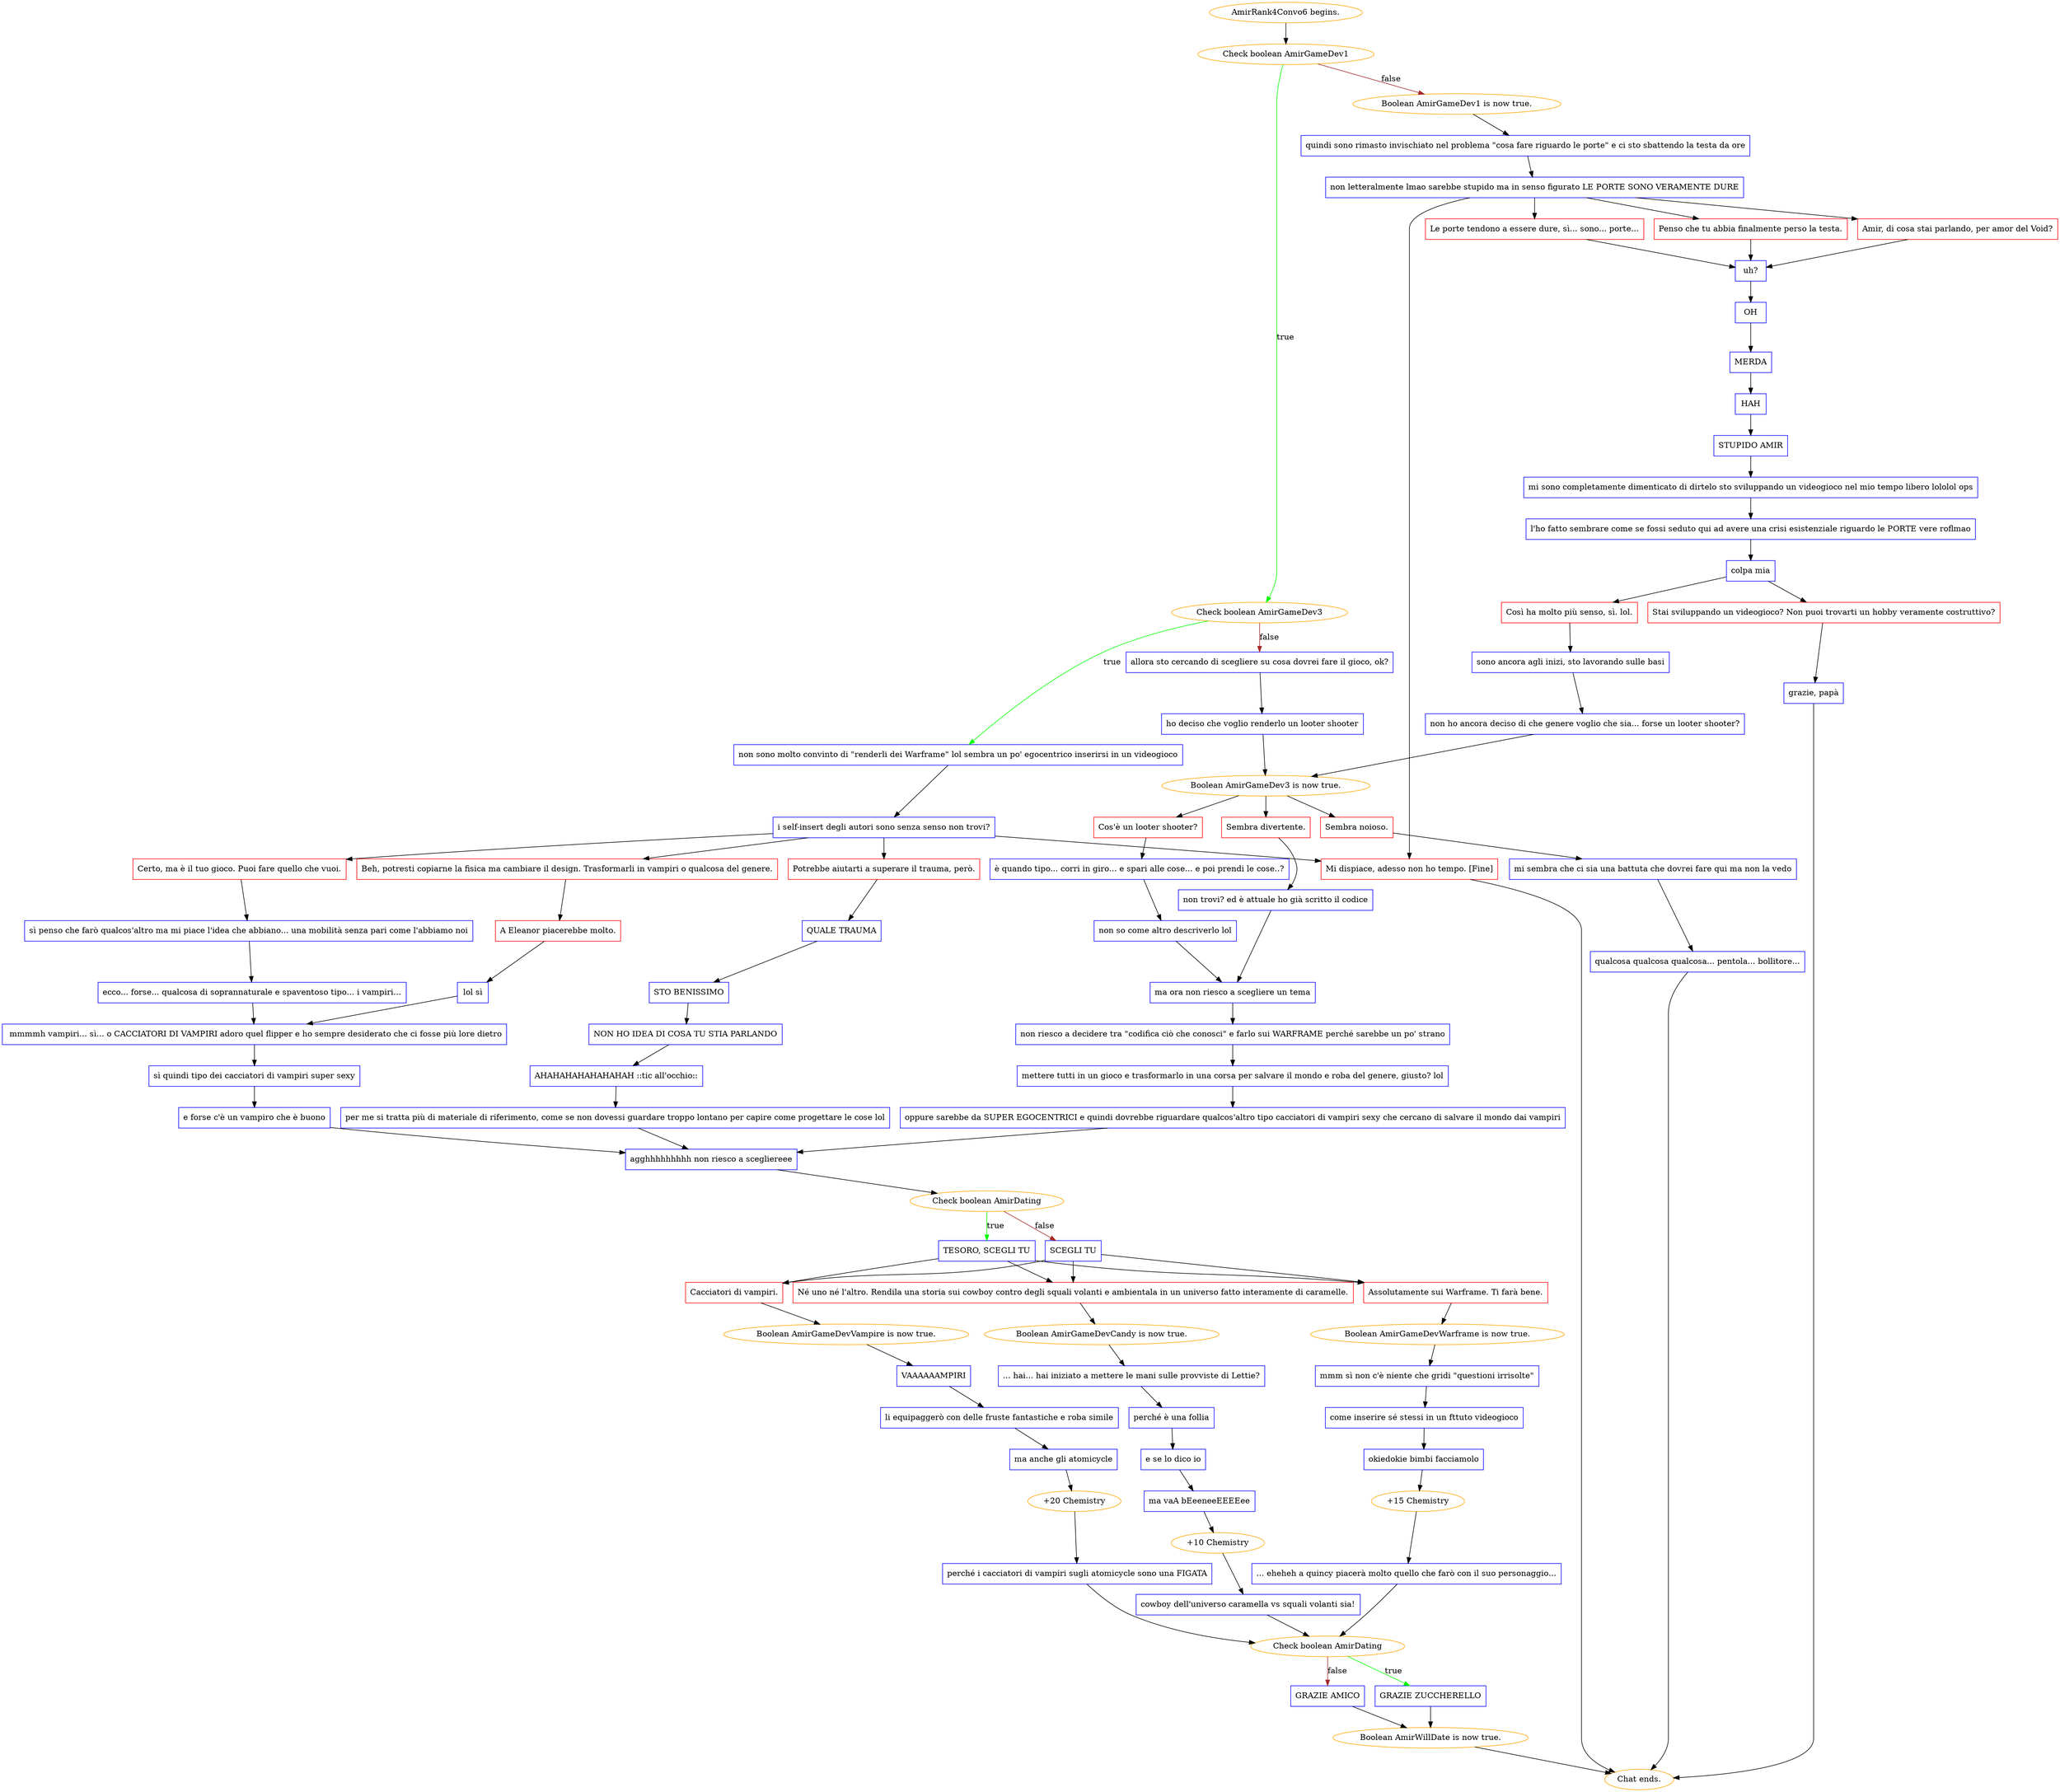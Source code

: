 digraph {
	"AmirRank4Convo6 begins." [color=orange];
		"AmirRank4Convo6 begins." -> j3779788990;
	j3779788990 [label="Check boolean AmirGameDev1",color=orange];
		j3779788990 -> j207560013 [label=true,color=green];
		j3779788990 -> j3678805445 [label=false,color=brown];
	j207560013 [label="Check boolean AmirGameDev3",color=orange];
		j207560013 -> j3053197693 [label=true,color=green];
		j207560013 -> j265727132 [label=false,color=brown];
	j3678805445 [label="Boolean AmirGameDev1 is now true.",color=orange];
		j3678805445 -> j2149882784;
	j3053197693 [label="non sono molto convinto di \"renderli dei Warframe\" lol sembra un po' egocentrico inserirsi in un videogioco",shape=box,color=blue];
		j3053197693 -> j518070927;
	j265727132 [label="allora sto cercando di scegliere su cosa dovrei fare il gioco, ok?",shape=box,color=blue];
		j265727132 -> j787840092;
	j2149882784 [label="quindi sono rimasto invischiato nel problema \"cosa fare riguardo le porte\" e ci sto sbattendo la testa da ore",shape=box,color=blue];
		j2149882784 -> j3532940095;
	j518070927 [label="i self-insert degli autori sono senza senso non trovi?",shape=box,color=blue];
		j518070927 -> j2231660071;
		j518070927 -> j4224285896;
		j518070927 -> j2168953250;
		j518070927 -> j802221427;
	j787840092 [label="ho deciso che voglio renderlo un looter shooter",shape=box,color=blue];
		j787840092 -> j3634123511;
	j3532940095 [label="non letteralmente lmao sarebbe stupido ma in senso figurato LE PORTE SONO VERAMENTE DURE",shape=box,color=blue];
		j3532940095 -> j3512855156;
		j3532940095 -> j2664168047;
		j3532940095 -> j915510112;
		j3532940095 -> j802221427;
	j2231660071 [label="Beh, potresti copiarne la fisica ma cambiare il design. Trasformarli in vampiri o qualcosa del genere.",shape=box,color=red];
		j2231660071 -> j983465537;
	j4224285896 [label="Certo, ma è il tuo gioco. Puoi fare quello che vuoi.",shape=box,color=red];
		j4224285896 -> j3087608398;
	j2168953250 [label="Potrebbe aiutarti a superare il trauma, però.",shape=box,color=red];
		j2168953250 -> j2796901800;
	j802221427 [label="Mi dispiace, adesso non ho tempo. [Fine]",shape=box,color=red];
		j802221427 -> "Chat ends.";
	j3634123511 [label="Boolean AmirGameDev3 is now true.",color=orange];
		j3634123511 -> j3090935437;
		j3634123511 -> j218020104;
		j3634123511 -> j2753643475;
	j3512855156 [label="Amir, di cosa stai parlando, per amor del Void?",shape=box,color=red];
		j3512855156 -> j1188749993;
	j2664168047 [label="Le porte tendono a essere dure, sì... sono... porte...",shape=box,color=red];
		j2664168047 -> j1188749993;
	j915510112 [label="Penso che tu abbia finalmente perso la testa.",shape=box,color=red];
		j915510112 -> j1188749993;
	j983465537 [label="A Eleanor piacerebbe molto.",shape=box,color=red];
		j983465537 -> j193185464;
	j3087608398 [label="sì penso che farò qualcos'altro ma mi piace l'idea che abbiano... una mobilità senza pari come l'abbiamo noi",shape=box,color=blue];
		j3087608398 -> j558475306;
	j2796901800 [label="QUALE TRAUMA",shape=box,color=blue];
		j2796901800 -> j309675066;
	"Chat ends." [color=orange];
	j3090935437 [label="Sembra divertente.",shape=box,color=red];
		j3090935437 -> j1107728327;
	j218020104 [label="Cos'è un looter shooter?",shape=box,color=red];
		j218020104 -> j698002468;
	j2753643475 [label="Sembra noioso.",shape=box,color=red];
		j2753643475 -> j2227293958;
	j1188749993 [label="uh?",shape=box,color=blue];
		j1188749993 -> j2773711087;
	j193185464 [label="lol sì",shape=box,color=blue];
		j193185464 -> j3257828210;
	j558475306 [label="ecco... forse... qualcosa di soprannaturale e spaventoso tipo... i vampiri...",shape=box,color=blue];
		j558475306 -> j3257828210;
	j309675066 [label="STO BENISSIMO",shape=box,color=blue];
		j309675066 -> j2140182008;
	j1107728327 [label="non trovi? ed è attuale ho già scritto il codice",shape=box,color=blue];
		j1107728327 -> j1412094937;
	j698002468 [label="è quando tipo... corri in giro... e spari alle cose... e poi prendi le cose..?",shape=box,color=blue];
		j698002468 -> j1160759797;
	j2227293958 [label="mi sembra che ci sia una battuta che dovrei fare qui ma non la vedo",shape=box,color=blue];
		j2227293958 -> j2289680621;
	j2773711087 [label="OH",shape=box,color=blue];
		j2773711087 -> j1864827307;
	j3257828210 [label=" mmmmh vampiri... sì... o CACCIATORI DI VAMPIRI adoro quel flipper e ho sempre desiderato che ci fosse più lore dietro",shape=box,color=blue];
		j3257828210 -> j3011121959;
	j2140182008 [label="NON HO IDEA DI COSA TU STIA PARLANDO",shape=box,color=blue];
		j2140182008 -> j1824005528;
	j1412094937 [label="ma ora non riesco a scegliere un tema",shape=box,color=blue];
		j1412094937 -> j495348261;
	j1160759797 [label="non so come altro descriverlo lol",shape=box,color=blue];
		j1160759797 -> j1412094937;
	j2289680621 [label="qualcosa qualcosa qualcosa... pentola... bollitore...",shape=box,color=blue];
		j2289680621 -> "Chat ends.";
	j1864827307 [label="MERDA",shape=box,color=blue];
		j1864827307 -> j1937929672;
	j3011121959 [label="sì quindi tipo dei cacciatori di vampiri super sexy",shape=box,color=blue];
		j3011121959 -> j3914179207;
	j1824005528 [label="AHAHAHAHAHAHAHAH ::tic all'occhio::",shape=box,color=blue];
		j1824005528 -> j1553735090;
	j495348261 [label="non riesco a decidere tra \"codifica ciò che conosci\" e farlo sui WARFRAME perché sarebbe un po' strano",shape=box,color=blue];
		j495348261 -> j240469568;
	j1937929672 [label="HAH",shape=box,color=blue];
		j1937929672 -> j3610370533;
	j3914179207 [label="e forse c'è un vampiro che è buono",shape=box,color=blue];
		j3914179207 -> j2334342424;
	j1553735090 [label="per me si tratta più di materiale di riferimento, come se non dovessi guardare troppo lontano per capire come progettare le cose lol",shape=box,color=blue];
		j1553735090 -> j2334342424;
	j240469568 [label="mettere tutti in un gioco e trasformarlo in una corsa per salvare il mondo e roba del genere, giusto? lol",shape=box,color=blue];
		j240469568 -> j4218611081;
	j3610370533 [label="STUPIDO AMIR",shape=box,color=blue];
		j3610370533 -> j3197046994;
	j2334342424 [label="agghhhhhhhhh non riesco a scegliereee",shape=box,color=blue];
		j2334342424 -> j2472845306;
	j4218611081 [label="oppure sarebbe da SUPER EGOCENTRICI e quindi dovrebbe riguardare qualcos'altro tipo cacciatori di vampiri sexy che cercano di salvare il mondo dai vampiri",shape=box,color=blue];
		j4218611081 -> j2334342424;
	j3197046994 [label="mi sono completamente dimenticato di dirtelo sto sviluppando un videogioco nel mio tempo libero lololol ops",shape=box,color=blue];
		j3197046994 -> j106941563;
	j2472845306 [label="Check boolean AmirDating",color=orange];
		j2472845306 -> j3439445319 [label=true,color=green];
		j2472845306 -> j1102790499 [label=false,color=brown];
	j106941563 [label="l'ho fatto sembrare come se fossi seduto qui ad avere una crisi esistenziale riguardo le PORTE vere roflmao",shape=box,color=blue];
		j106941563 -> j2761446644;
	j3439445319 [label="TESORO, SCEGLI TU",shape=box,color=blue];
		j3439445319 -> j3498926255;
		j3439445319 -> j1183193585;
		j3439445319 -> j3798209852;
	j1102790499 [label="SCEGLI TU",shape=box,color=blue];
		j1102790499 -> j3798209852;
		j1102790499 -> j1183193585;
		j1102790499 -> j3498926255;
	j2761446644 [label="colpa mia",shape=box,color=blue];
		j2761446644 -> j840763425;
		j2761446644 -> j3648104563;
	j3498926255 [label="Cacciatori di vampiri.",shape=box,color=red];
		j3498926255 -> j18357951;
	j1183193585 [label="Assolutamente sui Warframe. Ti farà bene.",shape=box,color=red];
		j1183193585 -> j151564588;
	j3798209852 [label="Né uno né l'altro. Rendila una storia sui cowboy contro degli squali volanti e ambientala in un universo fatto interamente di caramelle.",shape=box,color=red];
		j3798209852 -> j1931885026;
	j840763425 [label="Così ha molto più senso, sì. lol.",shape=box,color=red];
		j840763425 -> j3701654500;
	j3648104563 [label="Stai sviluppando un videogioco? Non puoi trovarti un hobby veramente costruttivo?",shape=box,color=red];
		j3648104563 -> j1458209617;
	j18357951 [label="Boolean AmirGameDevVampire is now true.",color=orange];
		j18357951 -> j306162516;
	j151564588 [label="Boolean AmirGameDevWarframe is now true.",color=orange];
		j151564588 -> j1375454370;
	j1931885026 [label="Boolean AmirGameDevCandy is now true.",color=orange];
		j1931885026 -> j473160993;
	j3701654500 [label="sono ancora agli inizi, sto lavorando sulle basi",shape=box,color=blue];
		j3701654500 -> j873229331;
	j1458209617 [label="grazie, papà",shape=box,color=blue];
		j1458209617 -> "Chat ends.";
	j306162516 [label="VAAAAAAMPIRI",shape=box,color=blue];
		j306162516 -> j320805974;
	j1375454370 [label="mmm sì non c'è niente che gridi \"questioni irrisolte\"",shape=box,color=blue];
		j1375454370 -> j2047415004;
	j473160993 [label="... hai... hai iniziato a mettere le mani sulle provviste di Lettie?",shape=box,color=blue];
		j473160993 -> j1154238512;
	j873229331 [label="non ho ancora deciso di che genere voglio che sia... forse un looter shooter?",shape=box,color=blue];
		j873229331 -> j3634123511;
	j320805974 [label="li equipaggerò con delle fruste fantastiche e roba simile",shape=box,color=blue];
		j320805974 -> j1431633015;
	j2047415004 [label="come inserire sé stessi in un fttuto videogioco",shape=box,color=blue];
		j2047415004 -> j2128923893;
	j1154238512 [label="perché è una follia",shape=box,color=blue];
		j1154238512 -> j4206108786;
	j1431633015 [label="ma anche gli atomicycle",shape=box,color=blue];
		j1431633015 -> j1989511319;
	j2128923893 [label="okiedokie bimbi facciamolo",shape=box,color=blue];
		j2128923893 -> j1336471505;
	j4206108786 [label="e se lo dico io",shape=box,color=blue];
		j4206108786 -> j724336661;
	j1989511319 [label="+20 Chemistry",color=orange];
		j1989511319 -> j2109452272;
	j1336471505 [label="+15 Chemistry",color=orange];
		j1336471505 -> j420400264;
	j724336661 [label="ma vaA bEeeneeEEEEee",shape=box,color=blue];
		j724336661 -> j3393796898;
	j2109452272 [label="perché i cacciatori di vampiri sugli atomicycle sono una FIGATA",shape=box,color=blue];
		j2109452272 -> j1483234493;
	j420400264 [label="... eheheh a quincy piacerà molto quello che farò con il suo personaggio...",shape=box,color=blue];
		j420400264 -> j1483234493;
	j3393796898 [label="+10 Chemistry",color=orange];
		j3393796898 -> j2828372362;
	j1483234493 [label="Check boolean AmirDating",color=orange];
		j1483234493 -> j3372725897 [label=true,color=green];
		j1483234493 -> j2302141580 [label=false,color=brown];
	j2828372362 [label="cowboy dell'universo caramella vs squali volanti sia!",shape=box,color=blue];
		j2828372362 -> j1483234493;
	j3372725897 [label="GRAZIE ZUCCHERELLO",shape=box,color=blue];
		j3372725897 -> j1538486228;
	j2302141580 [label="GRAZIE AMICO",shape=box,color=blue];
		j2302141580 -> j1538486228;
	j1538486228 [label="Boolean AmirWillDate is now true.",color=orange];
		j1538486228 -> "Chat ends.";
}